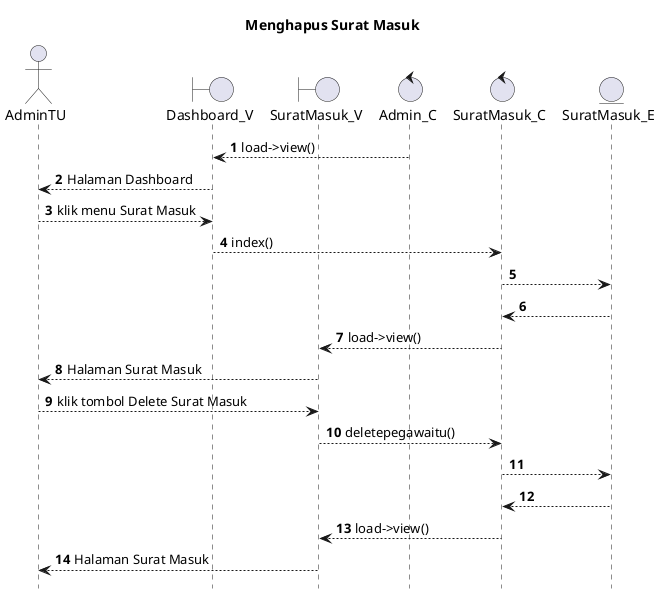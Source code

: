 @startuml

autonumber
hide footbox
title Menghapus Surat Masuk

Actor AdminTU
boundary Dashboard_V
boundary SuratMasuk_V
control Admin_C
control SuratMasuk_C
Entity SuratMasuk_E

Admin_C --> Dashboard_V: load->view()
Dashboard_V --> AdminTU: Halaman Dashboard
AdminTU --> Dashboard_V: klik menu Surat Masuk
Dashboard_V --> SuratMasuk_C: index()
SuratMasuk_C --> SuratMasuk_E:
    
    SuratMasuk_E --> SuratMasuk_C:
    SuratMasuk_C --> SuratMasuk_V: load->view()
    SuratMasuk_V --> AdminTU: Halaman Surat Masuk

AdminTU --> SuratMasuk_V: klik tombol Delete Surat Masuk
SuratMasuk_V --> SuratMasuk_C: deletepegawaitu()
SuratMasuk_C --> SuratMasuk_E:
   
    SuratMasuk_E --> SuratMasuk_C:
    SuratMasuk_C --> SuratMasuk_V: load->view()
    SuratMasuk_V --> AdminTU: Halaman Surat Masuk

@enduml